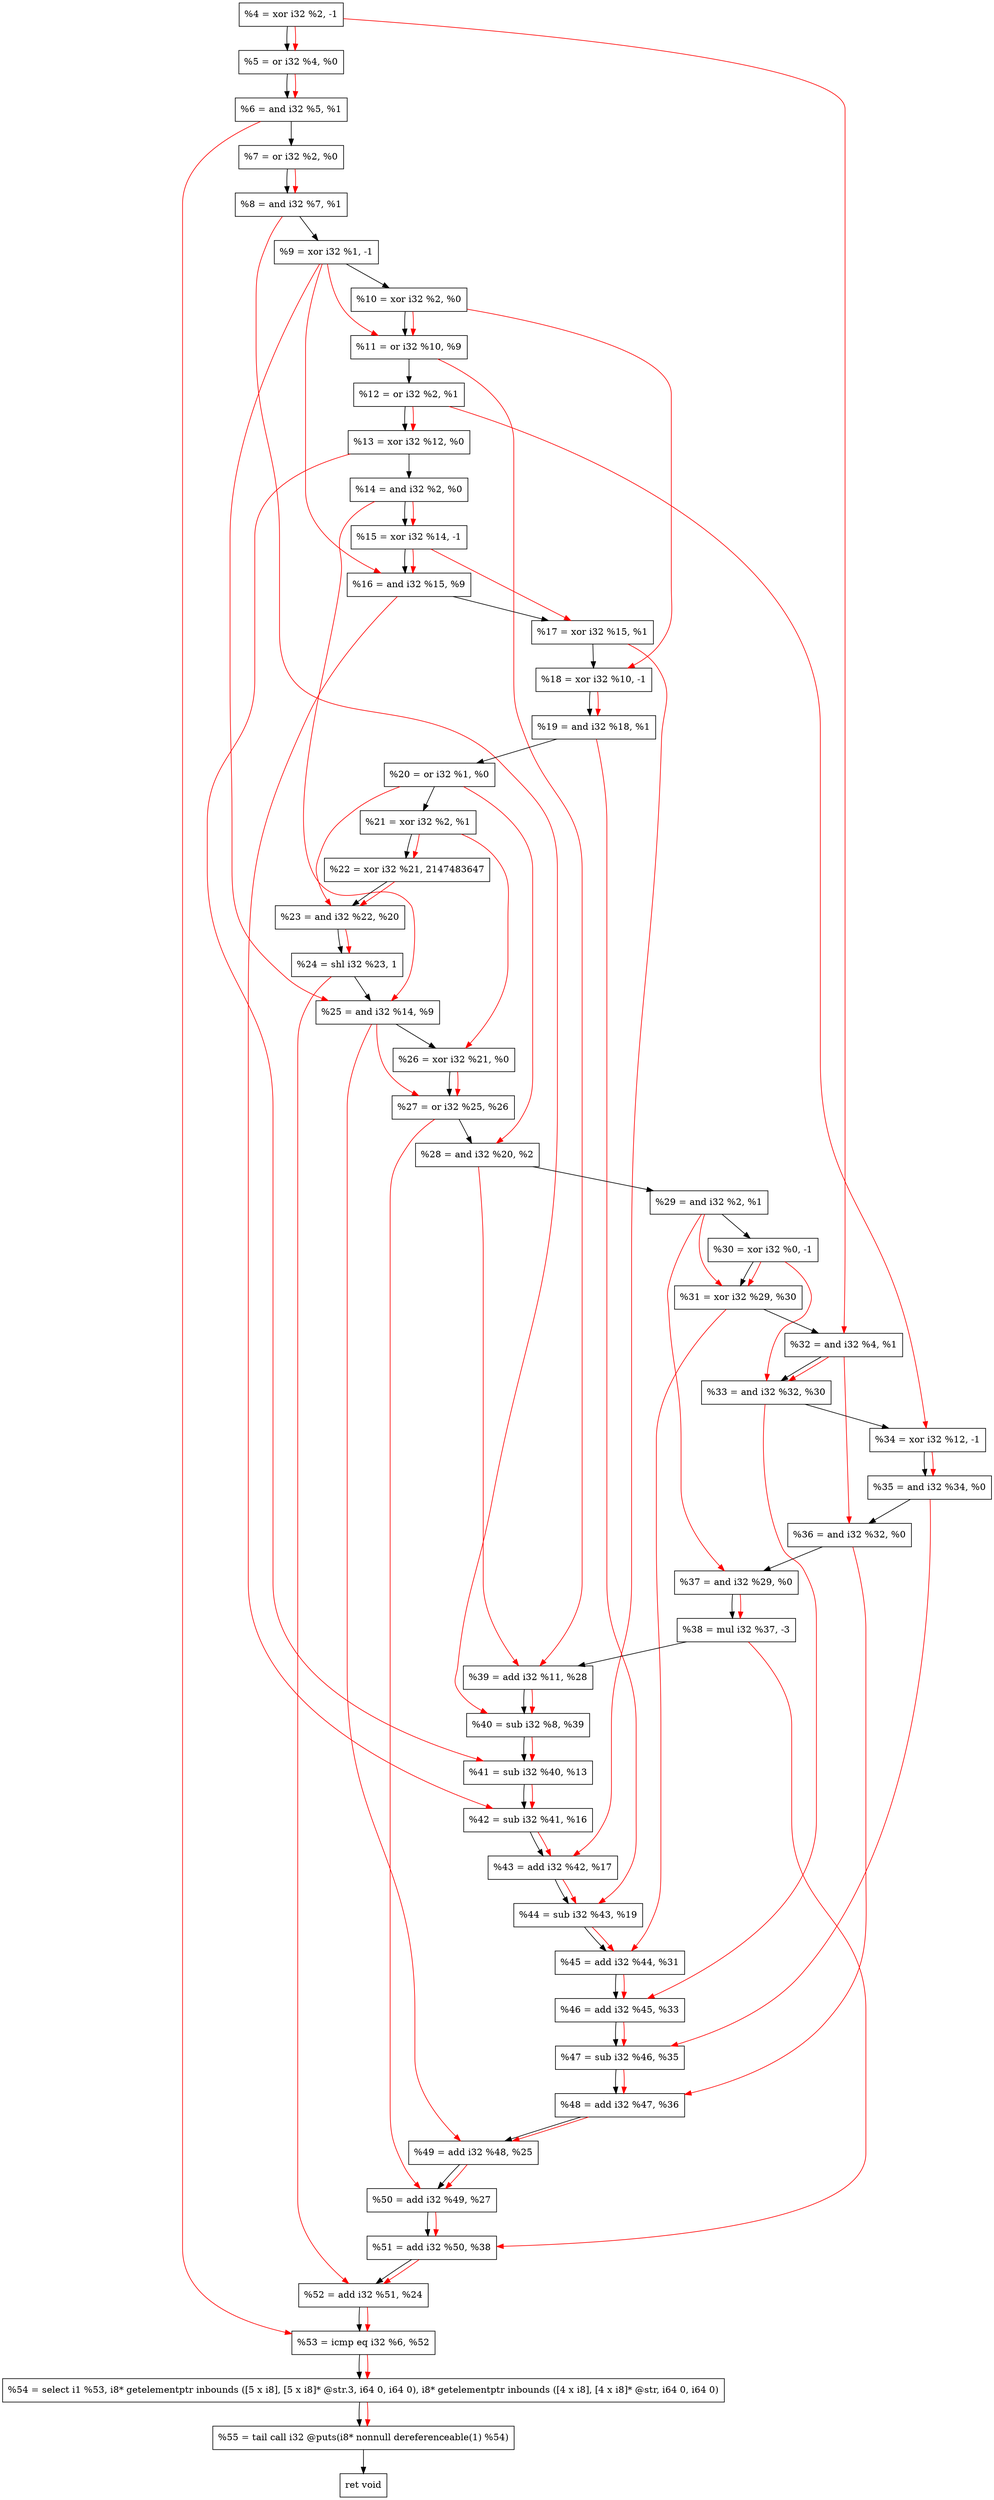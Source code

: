 digraph "DFG for'crackme' function" {
	Node0x1610c40[shape=record, label="  %4 = xor i32 %2, -1"];
	Node0x1610d00[shape=record, label="  %5 = or i32 %4, %0"];
	Node0x1610d70[shape=record, label="  %6 = and i32 %5, %1"];
	Node0x1610de0[shape=record, label="  %7 = or i32 %2, %0"];
	Node0x1610e50[shape=record, label="  %8 = and i32 %7, %1"];
	Node0x1610ec0[shape=record, label="  %9 = xor i32 %1, -1"];
	Node0x1610f30[shape=record, label="  %10 = xor i32 %2, %0"];
	Node0x1610fa0[shape=record, label="  %11 = or i32 %10, %9"];
	Node0x1611010[shape=record, label="  %12 = or i32 %2, %1"];
	Node0x1611080[shape=record, label="  %13 = xor i32 %12, %0"];
	Node0x16110f0[shape=record, label="  %14 = and i32 %2, %0"];
	Node0x1611160[shape=record, label="  %15 = xor i32 %14, -1"];
	Node0x16111d0[shape=record, label="  %16 = and i32 %15, %9"];
	Node0x1611240[shape=record, label="  %17 = xor i32 %15, %1"];
	Node0x16112b0[shape=record, label="  %18 = xor i32 %10, -1"];
	Node0x1611320[shape=record, label="  %19 = and i32 %18, %1"];
	Node0x1611390[shape=record, label="  %20 = or i32 %1, %0"];
	Node0x1611400[shape=record, label="  %21 = xor i32 %2, %1"];
	Node0x1611470[shape=record, label="  %22 = xor i32 %21, 2147483647"];
	Node0x16114e0[shape=record, label="  %23 = and i32 %22, %20"];
	Node0x1611580[shape=record, label="  %24 = shl i32 %23, 1"];
	Node0x16115f0[shape=record, label="  %25 = and i32 %14, %9"];
	Node0x1611660[shape=record, label="  %26 = xor i32 %21, %0"];
	Node0x16116d0[shape=record, label="  %27 = or i32 %25, %26"];
	Node0x1611740[shape=record, label="  %28 = and i32 %20, %2"];
	Node0x16117b0[shape=record, label="  %29 = and i32 %2, %1"];
	Node0x1611820[shape=record, label="  %30 = xor i32 %0, -1"];
	Node0x1611890[shape=record, label="  %31 = xor i32 %29, %30"];
	Node0x1611900[shape=record, label="  %32 = and i32 %4, %1"];
	Node0x1611b80[shape=record, label="  %33 = and i32 %32, %30"];
	Node0x1611bf0[shape=record, label="  %34 = xor i32 %12, -1"];
	Node0x1611c60[shape=record, label="  %35 = and i32 %34, %0"];
	Node0x1611cd0[shape=record, label="  %36 = and i32 %32, %0"];
	Node0x1611d40[shape=record, label="  %37 = and i32 %29, %0"];
	Node0x1611de0[shape=record, label="  %38 = mul i32 %37, -3"];
	Node0x1611e50[shape=record, label="  %39 = add i32 %11, %28"];
	Node0x1611ec0[shape=record, label="  %40 = sub i32 %8, %39"];
	Node0x1611f30[shape=record, label="  %41 = sub i32 %40, %13"];
	Node0x1611fa0[shape=record, label="  %42 = sub i32 %41, %16"];
	Node0x1612010[shape=record, label="  %43 = add i32 %42, %17"];
	Node0x1612080[shape=record, label="  %44 = sub i32 %43, %19"];
	Node0x16120f0[shape=record, label="  %45 = add i32 %44, %31"];
	Node0x1612160[shape=record, label="  %46 = add i32 %45, %33"];
	Node0x16121d0[shape=record, label="  %47 = sub i32 %46, %35"];
	Node0x1612240[shape=record, label="  %48 = add i32 %47, %36"];
	Node0x16122b0[shape=record, label="  %49 = add i32 %48, %25"];
	Node0x1612320[shape=record, label="  %50 = add i32 %49, %27"];
	Node0x1612390[shape=record, label="  %51 = add i32 %50, %38"];
	Node0x1612400[shape=record, label="  %52 = add i32 %51, %24"];
	Node0x1612470[shape=record, label="  %53 = icmp eq i32 %6, %52"];
	Node0x15b1268[shape=record, label="  %54 = select i1 %53, i8* getelementptr inbounds ([5 x i8], [5 x i8]* @str.3, i64 0, i64 0), i8* getelementptr inbounds ([4 x i8], [4 x i8]* @str, i64 0, i64 0)"];
	Node0x1612910[shape=record, label="  %55 = tail call i32 @puts(i8* nonnull dereferenceable(1) %54)"];
	Node0x1612960[shape=record, label="  ret void"];
	Node0x1610c40 -> Node0x1610d00;
	Node0x1610d00 -> Node0x1610d70;
	Node0x1610d70 -> Node0x1610de0;
	Node0x1610de0 -> Node0x1610e50;
	Node0x1610e50 -> Node0x1610ec0;
	Node0x1610ec0 -> Node0x1610f30;
	Node0x1610f30 -> Node0x1610fa0;
	Node0x1610fa0 -> Node0x1611010;
	Node0x1611010 -> Node0x1611080;
	Node0x1611080 -> Node0x16110f0;
	Node0x16110f0 -> Node0x1611160;
	Node0x1611160 -> Node0x16111d0;
	Node0x16111d0 -> Node0x1611240;
	Node0x1611240 -> Node0x16112b0;
	Node0x16112b0 -> Node0x1611320;
	Node0x1611320 -> Node0x1611390;
	Node0x1611390 -> Node0x1611400;
	Node0x1611400 -> Node0x1611470;
	Node0x1611470 -> Node0x16114e0;
	Node0x16114e0 -> Node0x1611580;
	Node0x1611580 -> Node0x16115f0;
	Node0x16115f0 -> Node0x1611660;
	Node0x1611660 -> Node0x16116d0;
	Node0x16116d0 -> Node0x1611740;
	Node0x1611740 -> Node0x16117b0;
	Node0x16117b0 -> Node0x1611820;
	Node0x1611820 -> Node0x1611890;
	Node0x1611890 -> Node0x1611900;
	Node0x1611900 -> Node0x1611b80;
	Node0x1611b80 -> Node0x1611bf0;
	Node0x1611bf0 -> Node0x1611c60;
	Node0x1611c60 -> Node0x1611cd0;
	Node0x1611cd0 -> Node0x1611d40;
	Node0x1611d40 -> Node0x1611de0;
	Node0x1611de0 -> Node0x1611e50;
	Node0x1611e50 -> Node0x1611ec0;
	Node0x1611ec0 -> Node0x1611f30;
	Node0x1611f30 -> Node0x1611fa0;
	Node0x1611fa0 -> Node0x1612010;
	Node0x1612010 -> Node0x1612080;
	Node0x1612080 -> Node0x16120f0;
	Node0x16120f0 -> Node0x1612160;
	Node0x1612160 -> Node0x16121d0;
	Node0x16121d0 -> Node0x1612240;
	Node0x1612240 -> Node0x16122b0;
	Node0x16122b0 -> Node0x1612320;
	Node0x1612320 -> Node0x1612390;
	Node0x1612390 -> Node0x1612400;
	Node0x1612400 -> Node0x1612470;
	Node0x1612470 -> Node0x15b1268;
	Node0x15b1268 -> Node0x1612910;
	Node0x1612910 -> Node0x1612960;
edge [color=red]
	Node0x1610c40 -> Node0x1610d00;
	Node0x1610d00 -> Node0x1610d70;
	Node0x1610de0 -> Node0x1610e50;
	Node0x1610f30 -> Node0x1610fa0;
	Node0x1610ec0 -> Node0x1610fa0;
	Node0x1611010 -> Node0x1611080;
	Node0x16110f0 -> Node0x1611160;
	Node0x1611160 -> Node0x16111d0;
	Node0x1610ec0 -> Node0x16111d0;
	Node0x1611160 -> Node0x1611240;
	Node0x1610f30 -> Node0x16112b0;
	Node0x16112b0 -> Node0x1611320;
	Node0x1611400 -> Node0x1611470;
	Node0x1611470 -> Node0x16114e0;
	Node0x1611390 -> Node0x16114e0;
	Node0x16114e0 -> Node0x1611580;
	Node0x16110f0 -> Node0x16115f0;
	Node0x1610ec0 -> Node0x16115f0;
	Node0x1611400 -> Node0x1611660;
	Node0x16115f0 -> Node0x16116d0;
	Node0x1611660 -> Node0x16116d0;
	Node0x1611390 -> Node0x1611740;
	Node0x16117b0 -> Node0x1611890;
	Node0x1611820 -> Node0x1611890;
	Node0x1610c40 -> Node0x1611900;
	Node0x1611900 -> Node0x1611b80;
	Node0x1611820 -> Node0x1611b80;
	Node0x1611010 -> Node0x1611bf0;
	Node0x1611bf0 -> Node0x1611c60;
	Node0x1611900 -> Node0x1611cd0;
	Node0x16117b0 -> Node0x1611d40;
	Node0x1611d40 -> Node0x1611de0;
	Node0x1610fa0 -> Node0x1611e50;
	Node0x1611740 -> Node0x1611e50;
	Node0x1610e50 -> Node0x1611ec0;
	Node0x1611e50 -> Node0x1611ec0;
	Node0x1611ec0 -> Node0x1611f30;
	Node0x1611080 -> Node0x1611f30;
	Node0x1611f30 -> Node0x1611fa0;
	Node0x16111d0 -> Node0x1611fa0;
	Node0x1611fa0 -> Node0x1612010;
	Node0x1611240 -> Node0x1612010;
	Node0x1612010 -> Node0x1612080;
	Node0x1611320 -> Node0x1612080;
	Node0x1612080 -> Node0x16120f0;
	Node0x1611890 -> Node0x16120f0;
	Node0x16120f0 -> Node0x1612160;
	Node0x1611b80 -> Node0x1612160;
	Node0x1612160 -> Node0x16121d0;
	Node0x1611c60 -> Node0x16121d0;
	Node0x16121d0 -> Node0x1612240;
	Node0x1611cd0 -> Node0x1612240;
	Node0x1612240 -> Node0x16122b0;
	Node0x16115f0 -> Node0x16122b0;
	Node0x16122b0 -> Node0x1612320;
	Node0x16116d0 -> Node0x1612320;
	Node0x1612320 -> Node0x1612390;
	Node0x1611de0 -> Node0x1612390;
	Node0x1612390 -> Node0x1612400;
	Node0x1611580 -> Node0x1612400;
	Node0x1610d70 -> Node0x1612470;
	Node0x1612400 -> Node0x1612470;
	Node0x1612470 -> Node0x15b1268;
	Node0x15b1268 -> Node0x1612910;
}
